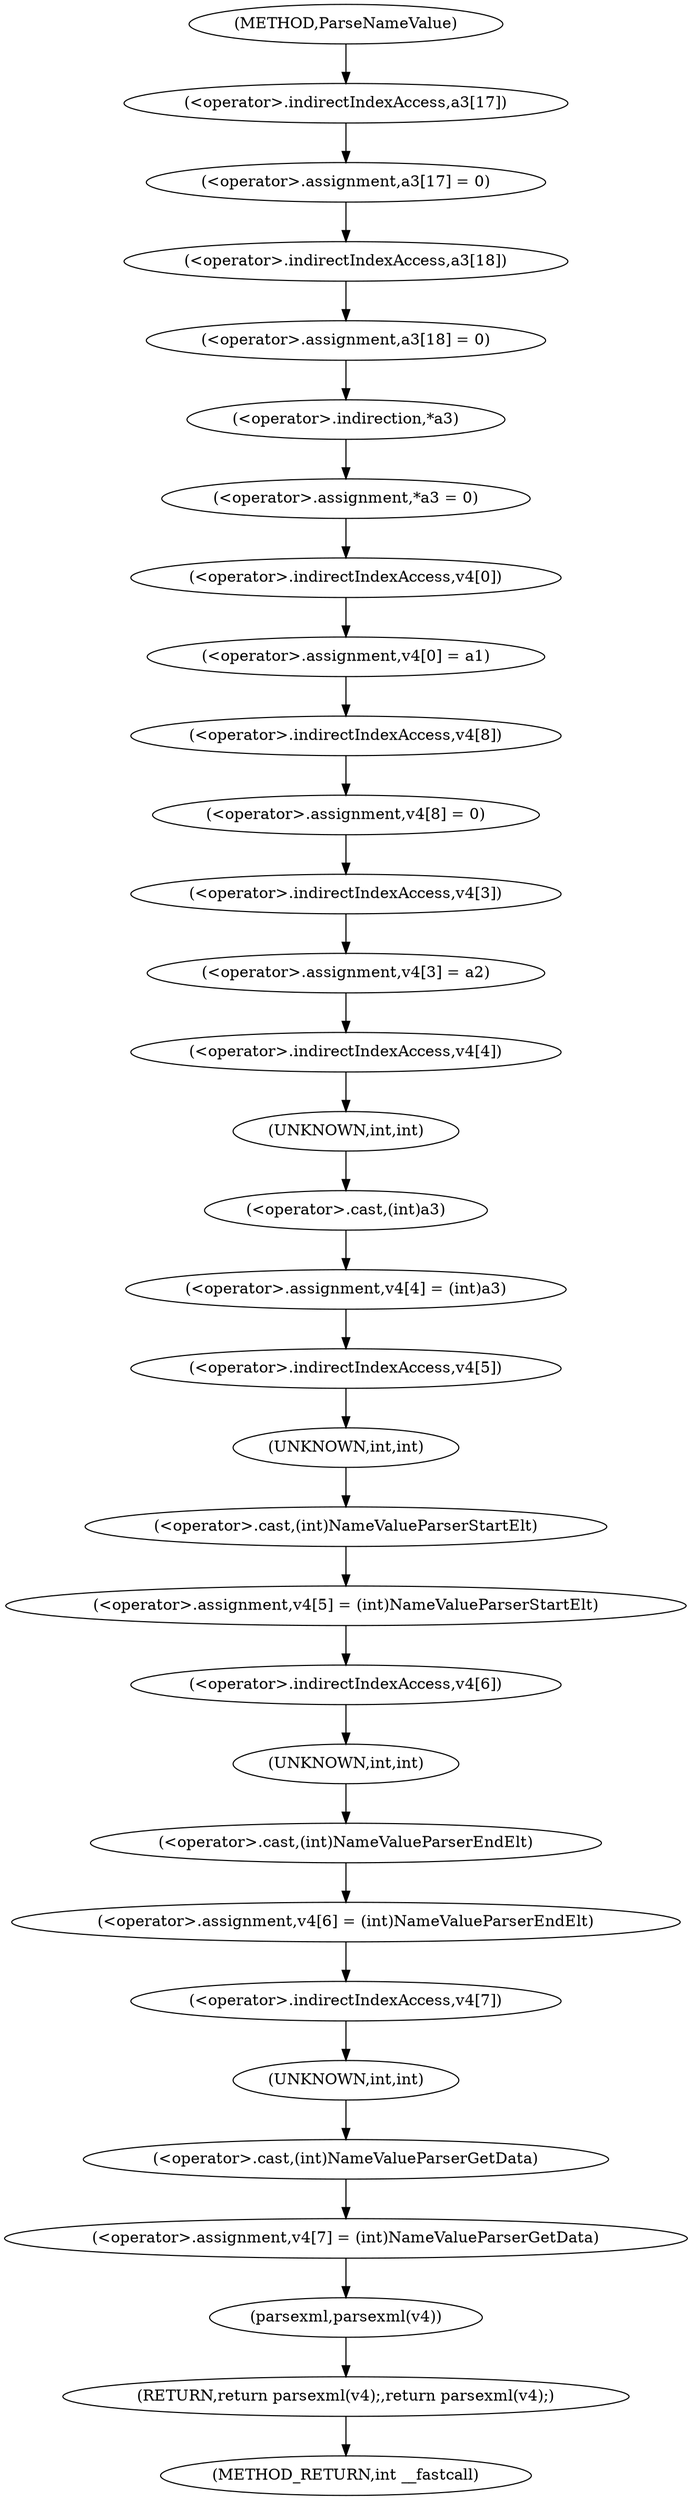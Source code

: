 digraph ParseNameValue {  
"1000108" [label = "(<operator>.assignment,a3[17] = 0)" ]
"1000109" [label = "(<operator>.indirectIndexAccess,a3[17])" ]
"1000113" [label = "(<operator>.assignment,a3[18] = 0)" ]
"1000114" [label = "(<operator>.indirectIndexAccess,a3[18])" ]
"1000118" [label = "(<operator>.assignment,*a3 = 0)" ]
"1000119" [label = "(<operator>.indirection,*a3)" ]
"1000122" [label = "(<operator>.assignment,v4[0] = a1)" ]
"1000123" [label = "(<operator>.indirectIndexAccess,v4[0])" ]
"1000127" [label = "(<operator>.assignment,v4[8] = 0)" ]
"1000128" [label = "(<operator>.indirectIndexAccess,v4[8])" ]
"1000132" [label = "(<operator>.assignment,v4[3] = a2)" ]
"1000133" [label = "(<operator>.indirectIndexAccess,v4[3])" ]
"1000137" [label = "(<operator>.assignment,v4[4] = (int)a3)" ]
"1000138" [label = "(<operator>.indirectIndexAccess,v4[4])" ]
"1000141" [label = "(<operator>.cast,(int)a3)" ]
"1000142" [label = "(UNKNOWN,int,int)" ]
"1000144" [label = "(<operator>.assignment,v4[5] = (int)NameValueParserStartElt)" ]
"1000145" [label = "(<operator>.indirectIndexAccess,v4[5])" ]
"1000148" [label = "(<operator>.cast,(int)NameValueParserStartElt)" ]
"1000149" [label = "(UNKNOWN,int,int)" ]
"1000151" [label = "(<operator>.assignment,v4[6] = (int)NameValueParserEndElt)" ]
"1000152" [label = "(<operator>.indirectIndexAccess,v4[6])" ]
"1000155" [label = "(<operator>.cast,(int)NameValueParserEndElt)" ]
"1000156" [label = "(UNKNOWN,int,int)" ]
"1000158" [label = "(<operator>.assignment,v4[7] = (int)NameValueParserGetData)" ]
"1000159" [label = "(<operator>.indirectIndexAccess,v4[7])" ]
"1000162" [label = "(<operator>.cast,(int)NameValueParserGetData)" ]
"1000163" [label = "(UNKNOWN,int,int)" ]
"1000165" [label = "(RETURN,return parsexml(v4);,return parsexml(v4);)" ]
"1000166" [label = "(parsexml,parsexml(v4))" ]
"1000102" [label = "(METHOD,ParseNameValue)" ]
"1000168" [label = "(METHOD_RETURN,int __fastcall)" ]
  "1000108" -> "1000114" 
  "1000109" -> "1000108" 
  "1000113" -> "1000119" 
  "1000114" -> "1000113" 
  "1000118" -> "1000123" 
  "1000119" -> "1000118" 
  "1000122" -> "1000128" 
  "1000123" -> "1000122" 
  "1000127" -> "1000133" 
  "1000128" -> "1000127" 
  "1000132" -> "1000138" 
  "1000133" -> "1000132" 
  "1000137" -> "1000145" 
  "1000138" -> "1000142" 
  "1000141" -> "1000137" 
  "1000142" -> "1000141" 
  "1000144" -> "1000152" 
  "1000145" -> "1000149" 
  "1000148" -> "1000144" 
  "1000149" -> "1000148" 
  "1000151" -> "1000159" 
  "1000152" -> "1000156" 
  "1000155" -> "1000151" 
  "1000156" -> "1000155" 
  "1000158" -> "1000166" 
  "1000159" -> "1000163" 
  "1000162" -> "1000158" 
  "1000163" -> "1000162" 
  "1000165" -> "1000168" 
  "1000166" -> "1000165" 
  "1000102" -> "1000109" 
}
